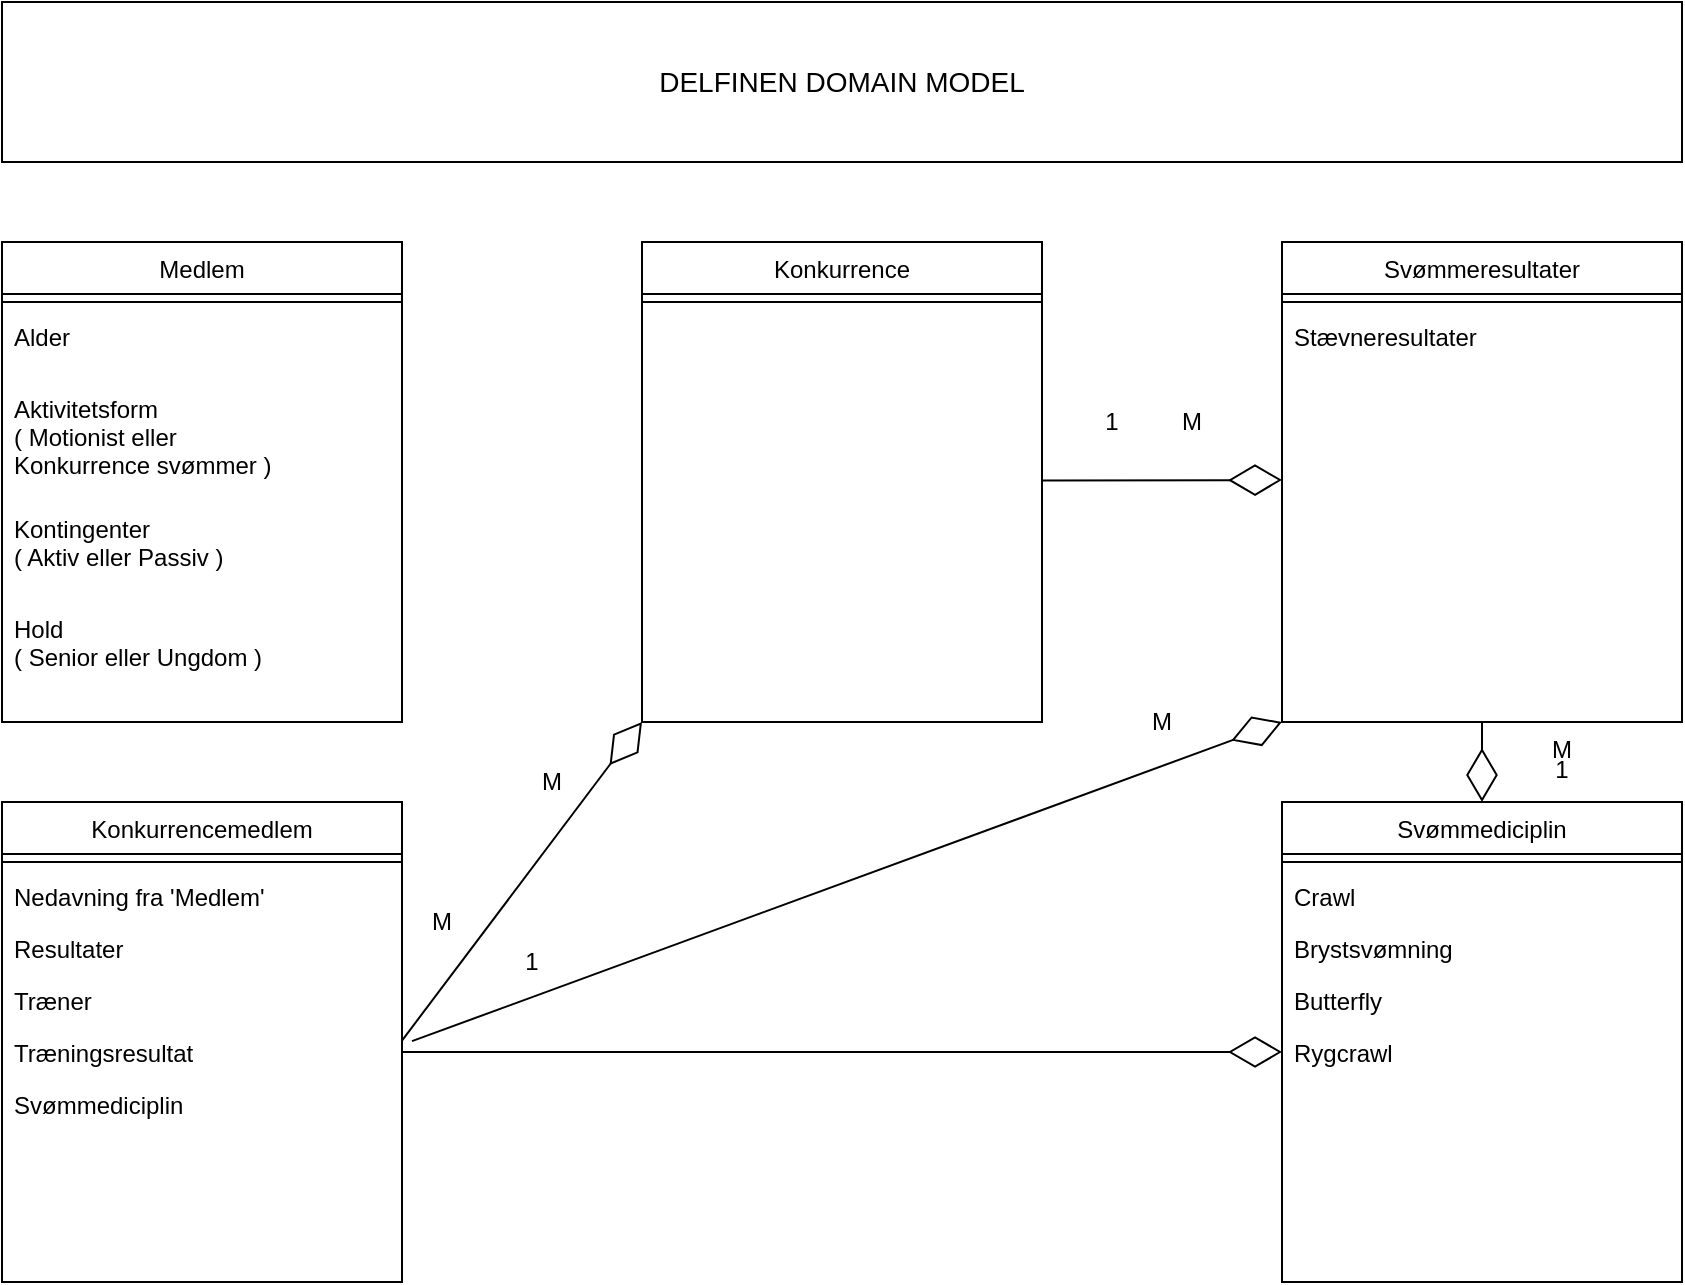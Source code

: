 <mxfile version="13.0.2" type="device"><diagram id="C5RBs43oDa-KdzZeNtuy" name="Page-1"><mxGraphModel dx="1468" dy="672" grid="1" gridSize="10" guides="1" tooltips="1" connect="1" arrows="1" fold="1" page="1" pageScale="1" pageWidth="1169" pageHeight="827" math="0" shadow="0"><root><mxCell id="WIyWlLk6GJQsqaUBKTNV-0"/><mxCell id="WIyWlLk6GJQsqaUBKTNV-1" parent="WIyWlLk6GJQsqaUBKTNV-0"/><mxCell id="zkfFHV4jXpPFQw0GAbJ--0" value="Medlem" style="swimlane;fontStyle=0;align=center;verticalAlign=top;childLayout=stackLayout;horizontal=1;startSize=26;horizontalStack=0;resizeParent=1;resizeLast=0;collapsible=1;marginBottom=0;rounded=0;shadow=0;strokeWidth=1;" parent="WIyWlLk6GJQsqaUBKTNV-1" vertex="1"><mxGeometry x="160" y="160" width="200" height="240" as="geometry"><mxRectangle x="230" y="140" width="160" height="26" as="alternateBounds"/></mxGeometry></mxCell><mxCell id="zkfFHV4jXpPFQw0GAbJ--4" value="" style="line;html=1;strokeWidth=1;align=left;verticalAlign=middle;spacingTop=-1;spacingLeft=3;spacingRight=3;rotatable=0;labelPosition=right;points=[];portConstraint=eastwest;" parent="zkfFHV4jXpPFQw0GAbJ--0" vertex="1"><mxGeometry y="26" width="200" height="8" as="geometry"/></mxCell><mxCell id="IS1g4JOPSi5jir7eb9eS-17" value="Alder" style="text;align=left;verticalAlign=top;spacingLeft=4;spacingRight=4;overflow=hidden;rotatable=0;points=[[0,0.5],[1,0.5]];portConstraint=eastwest;" vertex="1" parent="zkfFHV4jXpPFQw0GAbJ--0"><mxGeometry y="34" width="200" height="36" as="geometry"/></mxCell><mxCell id="IS1g4JOPSi5jir7eb9eS-18" value="Aktivitetsform  &#10;( Motionist eller&#10;Konkurrence svømmer )" style="text;align=left;verticalAlign=top;spacingLeft=4;spacingRight=4;overflow=hidden;rotatable=0;points=[[0,0.5],[1,0.5]];portConstraint=eastwest;" vertex="1" parent="zkfFHV4jXpPFQw0GAbJ--0"><mxGeometry y="70" width="200" height="60" as="geometry"/></mxCell><mxCell id="IS1g4JOPSi5jir7eb9eS-47" value="Kontingenter&#10;( Aktiv eller Passiv )" style="text;align=left;verticalAlign=top;spacingLeft=4;spacingRight=4;overflow=hidden;rotatable=0;points=[[0,0.5],[1,0.5]];portConstraint=eastwest;" vertex="1" parent="zkfFHV4jXpPFQw0GAbJ--0"><mxGeometry y="130" width="200" height="50" as="geometry"/></mxCell><mxCell id="IS1g4JOPSi5jir7eb9eS-48" value="Hold  &#10;( Senior eller Ungdom )" style="text;align=left;verticalAlign=top;spacingLeft=4;spacingRight=4;overflow=hidden;rotatable=0;points=[[0,0.5],[1,0.5]];portConstraint=eastwest;" vertex="1" parent="zkfFHV4jXpPFQw0GAbJ--0"><mxGeometry y="180" width="200" height="60" as="geometry"/></mxCell><mxCell id="lTR7hetgFXWYRS45jEqI-64" value="" style="rounded=0;whiteSpace=wrap;html=1;" parent="WIyWlLk6GJQsqaUBKTNV-1" vertex="1"><mxGeometry x="160" y="40" width="840" height="80" as="geometry"/></mxCell><mxCell id="lTR7hetgFXWYRS45jEqI-65" value="&lt;font style=&quot;font-size: 14px&quot;&gt;DELFINEN DOMAIN MODEL&lt;/font&gt;" style="text;html=1;strokeColor=none;fillColor=none;align=center;verticalAlign=middle;whiteSpace=wrap;rounded=0;" parent="WIyWlLk6GJQsqaUBKTNV-1" vertex="1"><mxGeometry x="415" y="70" width="330" height="20" as="geometry"/></mxCell><mxCell id="IS1g4JOPSi5jir7eb9eS-0" value="Svømmeresultater" style="swimlane;fontStyle=0;align=center;verticalAlign=top;childLayout=stackLayout;horizontal=1;startSize=26;horizontalStack=0;resizeParent=1;resizeLast=0;collapsible=1;marginBottom=0;rounded=0;shadow=0;strokeWidth=1;" vertex="1" parent="WIyWlLk6GJQsqaUBKTNV-1"><mxGeometry x="800" y="160" width="200" height="240" as="geometry"><mxRectangle x="230" y="140" width="160" height="26" as="alternateBounds"/></mxGeometry></mxCell><mxCell id="IS1g4JOPSi5jir7eb9eS-1" value="" style="line;html=1;strokeWidth=1;align=left;verticalAlign=middle;spacingTop=-1;spacingLeft=3;spacingRight=3;rotatable=0;labelPosition=right;points=[];portConstraint=eastwest;" vertex="1" parent="IS1g4JOPSi5jir7eb9eS-0"><mxGeometry y="26" width="200" height="8" as="geometry"/></mxCell><mxCell id="IS1g4JOPSi5jir7eb9eS-23" value="Stævneresultater" style="text;align=left;verticalAlign=top;spacingLeft=4;spacingRight=4;overflow=hidden;rotatable=0;points=[[0,0.5],[1,0.5]];portConstraint=eastwest;" vertex="1" parent="IS1g4JOPSi5jir7eb9eS-0"><mxGeometry y="34" width="200" height="26" as="geometry"/></mxCell><mxCell id="IS1g4JOPSi5jir7eb9eS-10" value="Konkurrence" style="swimlane;fontStyle=0;align=center;verticalAlign=top;childLayout=stackLayout;horizontal=1;startSize=26;horizontalStack=0;resizeParent=1;resizeLast=0;collapsible=1;marginBottom=0;rounded=0;shadow=0;strokeWidth=1;" vertex="1" parent="WIyWlLk6GJQsqaUBKTNV-1"><mxGeometry x="480" y="160" width="200" height="240" as="geometry"><mxRectangle x="230" y="140" width="160" height="26" as="alternateBounds"/></mxGeometry></mxCell><mxCell id="IS1g4JOPSi5jir7eb9eS-11" value="" style="line;html=1;strokeWidth=1;align=left;verticalAlign=middle;spacingTop=-1;spacingLeft=3;spacingRight=3;rotatable=0;labelPosition=right;points=[];portConstraint=eastwest;" vertex="1" parent="IS1g4JOPSi5jir7eb9eS-10"><mxGeometry y="26" width="200" height="8" as="geometry"/></mxCell><mxCell id="IS1g4JOPSi5jir7eb9eS-8" value="Svømmediciplin" style="swimlane;fontStyle=0;align=center;verticalAlign=top;childLayout=stackLayout;horizontal=1;startSize=26;horizontalStack=0;resizeParent=1;resizeLast=0;collapsible=1;marginBottom=0;rounded=0;shadow=0;strokeWidth=1;" vertex="1" parent="WIyWlLk6GJQsqaUBKTNV-1"><mxGeometry x="800" y="440" width="200" height="240" as="geometry"><mxRectangle x="230" y="140" width="160" height="26" as="alternateBounds"/></mxGeometry></mxCell><mxCell id="IS1g4JOPSi5jir7eb9eS-9" value="" style="line;html=1;strokeWidth=1;align=left;verticalAlign=middle;spacingTop=-1;spacingLeft=3;spacingRight=3;rotatable=0;labelPosition=right;points=[];portConstraint=eastwest;" vertex="1" parent="IS1g4JOPSi5jir7eb9eS-8"><mxGeometry y="26" width="200" height="8" as="geometry"/></mxCell><mxCell id="IS1g4JOPSi5jir7eb9eS-28" value="Crawl" style="text;align=left;verticalAlign=top;spacingLeft=4;spacingRight=4;overflow=hidden;rotatable=0;points=[[0,0.5],[1,0.5]];portConstraint=eastwest;" vertex="1" parent="IS1g4JOPSi5jir7eb9eS-8"><mxGeometry y="34" width="200" height="26" as="geometry"/></mxCell><mxCell id="IS1g4JOPSi5jir7eb9eS-29" value="Brystsvømning" style="text;align=left;verticalAlign=top;spacingLeft=4;spacingRight=4;overflow=hidden;rotatable=0;points=[[0,0.5],[1,0.5]];portConstraint=eastwest;" vertex="1" parent="IS1g4JOPSi5jir7eb9eS-8"><mxGeometry y="60" width="200" height="26" as="geometry"/></mxCell><mxCell id="IS1g4JOPSi5jir7eb9eS-30" value="Butterfly" style="text;align=left;verticalAlign=top;spacingLeft=4;spacingRight=4;overflow=hidden;rotatable=0;points=[[0,0.5],[1,0.5]];portConstraint=eastwest;" vertex="1" parent="IS1g4JOPSi5jir7eb9eS-8"><mxGeometry y="86" width="200" height="26" as="geometry"/></mxCell><mxCell id="IS1g4JOPSi5jir7eb9eS-31" value="Rygcrawl" style="text;align=left;verticalAlign=top;spacingLeft=4;spacingRight=4;overflow=hidden;rotatable=0;points=[[0,0.5],[1,0.5]];portConstraint=eastwest;" vertex="1" parent="IS1g4JOPSi5jir7eb9eS-8"><mxGeometry y="112" width="200" height="26" as="geometry"/></mxCell><mxCell id="IS1g4JOPSi5jir7eb9eS-39" value="Konkurrencemedlem" style="swimlane;fontStyle=0;align=center;verticalAlign=top;childLayout=stackLayout;horizontal=1;startSize=26;horizontalStack=0;resizeParent=1;resizeLast=0;collapsible=1;marginBottom=0;rounded=0;shadow=0;strokeWidth=1;" vertex="1" parent="WIyWlLk6GJQsqaUBKTNV-1"><mxGeometry x="160" y="440" width="200" height="240" as="geometry"><mxRectangle x="230" y="140" width="160" height="26" as="alternateBounds"/></mxGeometry></mxCell><mxCell id="IS1g4JOPSi5jir7eb9eS-40" value="" style="line;html=1;strokeWidth=1;align=left;verticalAlign=middle;spacingTop=-1;spacingLeft=3;spacingRight=3;rotatable=0;labelPosition=right;points=[];portConstraint=eastwest;" vertex="1" parent="IS1g4JOPSi5jir7eb9eS-39"><mxGeometry y="26" width="200" height="8" as="geometry"/></mxCell><mxCell id="IS1g4JOPSi5jir7eb9eS-41" value="Nedavning fra 'Medlem'" style="text;align=left;verticalAlign=top;spacingLeft=4;spacingRight=4;overflow=hidden;rotatable=0;points=[[0,0.5],[1,0.5]];portConstraint=eastwest;" vertex="1" parent="IS1g4JOPSi5jir7eb9eS-39"><mxGeometry y="34" width="200" height="26" as="geometry"/></mxCell><mxCell id="IS1g4JOPSi5jir7eb9eS-45" value="Resultater" style="text;align=left;verticalAlign=top;spacingLeft=4;spacingRight=4;overflow=hidden;rotatable=0;points=[[0,0.5],[1,0.5]];portConstraint=eastwest;" vertex="1" parent="IS1g4JOPSi5jir7eb9eS-39"><mxGeometry y="60" width="200" height="26" as="geometry"/></mxCell><mxCell id="IS1g4JOPSi5jir7eb9eS-46" value="Træner" style="text;align=left;verticalAlign=top;spacingLeft=4;spacingRight=4;overflow=hidden;rotatable=0;points=[[0,0.5],[1,0.5]];portConstraint=eastwest;" vertex="1" parent="IS1g4JOPSi5jir7eb9eS-39"><mxGeometry y="86" width="200" height="26" as="geometry"/></mxCell><mxCell id="IS1g4JOPSi5jir7eb9eS-68" value="Træningsresultat" style="text;align=left;verticalAlign=top;spacingLeft=4;spacingRight=4;overflow=hidden;rotatable=0;points=[[0,0.5],[1,0.5]];portConstraint=eastwest;" vertex="1" parent="IS1g4JOPSi5jir7eb9eS-39"><mxGeometry y="112" width="200" height="26" as="geometry"/></mxCell><mxCell id="IS1g4JOPSi5jir7eb9eS-74" value="Svømmediciplin" style="text;align=left;verticalAlign=top;spacingLeft=4;spacingRight=4;overflow=hidden;rotatable=0;points=[[0,0.5],[1,0.5]];portConstraint=eastwest;" vertex="1" parent="IS1g4JOPSi5jir7eb9eS-39"><mxGeometry y="138" width="200" height="26" as="geometry"/></mxCell><mxCell id="IS1g4JOPSi5jir7eb9eS-58" value="" style="endArrow=diamondThin;endFill=0;endSize=24;html=1;" edge="1" parent="WIyWlLk6GJQsqaUBKTNV-1"><mxGeometry width="160" relative="1" as="geometry"><mxPoint x="680" y="279.29" as="sourcePoint"/><mxPoint x="800" y="279" as="targetPoint"/></mxGeometry></mxCell><mxCell id="IS1g4JOPSi5jir7eb9eS-59" value="1" style="text;html=1;strokeColor=none;fillColor=none;align=center;verticalAlign=middle;whiteSpace=wrap;rounded=0;" vertex="1" parent="WIyWlLk6GJQsqaUBKTNV-1"><mxGeometry x="695" y="240" width="40" height="20" as="geometry"/></mxCell><mxCell id="IS1g4JOPSi5jir7eb9eS-60" value="M" style="text;html=1;strokeColor=none;fillColor=none;align=center;verticalAlign=middle;whiteSpace=wrap;rounded=0;" vertex="1" parent="WIyWlLk6GJQsqaUBKTNV-1"><mxGeometry x="735" y="240" width="40" height="20" as="geometry"/></mxCell><mxCell id="IS1g4JOPSi5jir7eb9eS-61" value="" style="endArrow=diamondThin;endFill=0;endSize=24;html=1;entryX=0;entryY=1;entryDx=0;entryDy=0;" edge="1" parent="WIyWlLk6GJQsqaUBKTNV-1" target="IS1g4JOPSi5jir7eb9eS-10"><mxGeometry width="160" relative="1" as="geometry"><mxPoint x="360" y="559.29" as="sourcePoint"/><mxPoint x="480" y="559" as="targetPoint"/></mxGeometry></mxCell><mxCell id="IS1g4JOPSi5jir7eb9eS-62" value="M" style="text;html=1;strokeColor=none;fillColor=none;align=center;verticalAlign=middle;whiteSpace=wrap;rounded=0;" vertex="1" parent="WIyWlLk6GJQsqaUBKTNV-1"><mxGeometry x="360" y="490" width="40" height="20" as="geometry"/></mxCell><mxCell id="IS1g4JOPSi5jir7eb9eS-63" value="M" style="text;html=1;strokeColor=none;fillColor=none;align=center;verticalAlign=middle;whiteSpace=wrap;rounded=0;" vertex="1" parent="WIyWlLk6GJQsqaUBKTNV-1"><mxGeometry x="415" y="420" width="40" height="20" as="geometry"/></mxCell><mxCell id="IS1g4JOPSi5jir7eb9eS-65" value="" style="endArrow=diamondThin;endFill=0;endSize=24;html=1;entryX=0;entryY=1;entryDx=0;entryDy=0;" edge="1" parent="WIyWlLk6GJQsqaUBKTNV-1" target="IS1g4JOPSi5jir7eb9eS-0"><mxGeometry width="160" relative="1" as="geometry"><mxPoint x="365" y="559.58" as="sourcePoint"/><mxPoint x="485" y="559.29" as="targetPoint"/></mxGeometry></mxCell><mxCell id="IS1g4JOPSi5jir7eb9eS-66" value="1" style="text;html=1;strokeColor=none;fillColor=none;align=center;verticalAlign=middle;whiteSpace=wrap;rounded=0;" vertex="1" parent="WIyWlLk6GJQsqaUBKTNV-1"><mxGeometry x="405" y="510" width="40" height="20" as="geometry"/></mxCell><mxCell id="IS1g4JOPSi5jir7eb9eS-67" value="M" style="text;html=1;strokeColor=none;fillColor=none;align=center;verticalAlign=middle;whiteSpace=wrap;rounded=0;" vertex="1" parent="WIyWlLk6GJQsqaUBKTNV-1"><mxGeometry x="720" y="390" width="40" height="20" as="geometry"/></mxCell><mxCell id="IS1g4JOPSi5jir7eb9eS-69" value="" style="endArrow=diamondThin;endFill=0;endSize=24;html=1;entryX=0;entryY=0.5;entryDx=0;entryDy=0;exitX=1;exitY=0.5;exitDx=0;exitDy=0;" edge="1" parent="WIyWlLk6GJQsqaUBKTNV-1" source="IS1g4JOPSi5jir7eb9eS-68" target="IS1g4JOPSi5jir7eb9eS-31"><mxGeometry width="160" relative="1" as="geometry"><mxPoint x="375" y="569.58" as="sourcePoint"/><mxPoint x="810" y="410" as="targetPoint"/></mxGeometry></mxCell><mxCell id="IS1g4JOPSi5jir7eb9eS-70" value="" style="endArrow=diamondThin;endFill=0;endSize=24;html=1;exitX=0.5;exitY=1;exitDx=0;exitDy=0;entryX=0.5;entryY=0;entryDx=0;entryDy=0;" edge="1" parent="WIyWlLk6GJQsqaUBKTNV-1" source="IS1g4JOPSi5jir7eb9eS-0" target="IS1g4JOPSi5jir7eb9eS-8"><mxGeometry width="160" relative="1" as="geometry"><mxPoint x="570" y="414.29" as="sourcePoint"/><mxPoint x="750" y="490" as="targetPoint"/></mxGeometry></mxCell><mxCell id="IS1g4JOPSi5jir7eb9eS-72" value="1" style="text;html=1;strokeColor=none;fillColor=none;align=center;verticalAlign=middle;whiteSpace=wrap;rounded=0;" vertex="1" parent="WIyWlLk6GJQsqaUBKTNV-1"><mxGeometry x="920" y="414" width="40" height="20" as="geometry"/></mxCell><mxCell id="IS1g4JOPSi5jir7eb9eS-73" value="M" style="text;html=1;strokeColor=none;fillColor=none;align=center;verticalAlign=middle;whiteSpace=wrap;rounded=0;" vertex="1" parent="WIyWlLk6GJQsqaUBKTNV-1"><mxGeometry x="920" y="404" width="40" height="20" as="geometry"/></mxCell></root></mxGraphModel></diagram></mxfile>